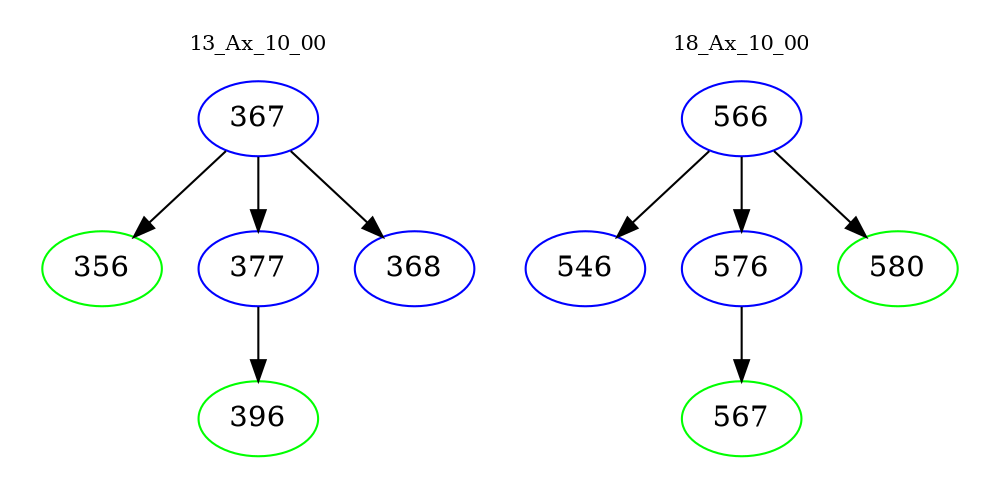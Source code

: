 digraph{
subgraph cluster_0 {
color = white
label = "13_Ax_10_00";
fontsize=10;
T0_367 [label="367", color="blue"]
T0_367 -> T0_356 [color="black"]
T0_356 [label="356", color="green"]
T0_367 -> T0_377 [color="black"]
T0_377 [label="377", color="blue"]
T0_377 -> T0_396 [color="black"]
T0_396 [label="396", color="green"]
T0_367 -> T0_368 [color="black"]
T0_368 [label="368", color="blue"]
}
subgraph cluster_1 {
color = white
label = "18_Ax_10_00";
fontsize=10;
T1_566 [label="566", color="blue"]
T1_566 -> T1_546 [color="black"]
T1_546 [label="546", color="blue"]
T1_566 -> T1_576 [color="black"]
T1_576 [label="576", color="blue"]
T1_576 -> T1_567 [color="black"]
T1_567 [label="567", color="green"]
T1_566 -> T1_580 [color="black"]
T1_580 [label="580", color="green"]
}
}
